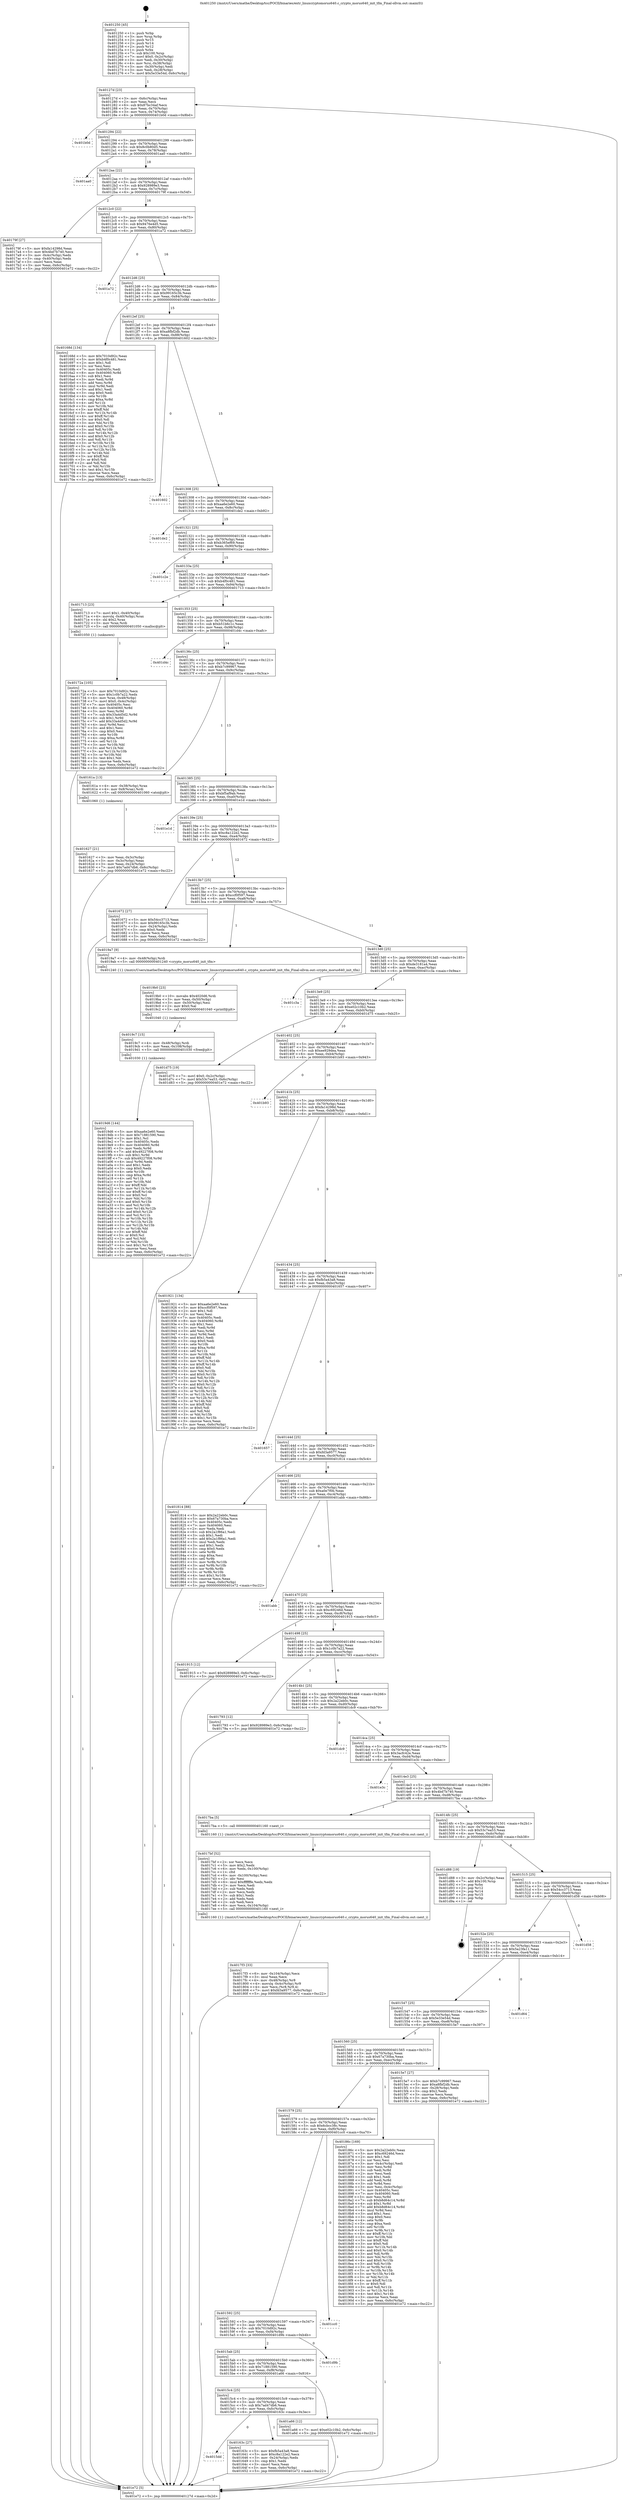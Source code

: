 digraph "0x401250" {
  label = "0x401250 (/mnt/c/Users/mathe/Desktop/tcc/POCII/binaries/extr_linuxcryptomorus640.c_crypto_morus640_init_tfm_Final-ollvm.out::main(0))"
  labelloc = "t"
  node[shape=record]

  Entry [label="",width=0.3,height=0.3,shape=circle,fillcolor=black,style=filled]
  "0x40127d" [label="{
     0x40127d [23]\l
     | [instrs]\l
     &nbsp;&nbsp;0x40127d \<+3\>: mov -0x6c(%rbp),%eax\l
     &nbsp;&nbsp;0x401280 \<+2\>: mov %eax,%ecx\l
     &nbsp;&nbsp;0x401282 \<+6\>: sub $0x87bc34af,%ecx\l
     &nbsp;&nbsp;0x401288 \<+3\>: mov %eax,-0x70(%rbp)\l
     &nbsp;&nbsp;0x40128b \<+3\>: mov %ecx,-0x74(%rbp)\l
     &nbsp;&nbsp;0x40128e \<+6\>: je 0000000000401b0d \<main+0x8bd\>\l
  }"]
  "0x401b0d" [label="{
     0x401b0d\l
  }", style=dashed]
  "0x401294" [label="{
     0x401294 [22]\l
     | [instrs]\l
     &nbsp;&nbsp;0x401294 \<+5\>: jmp 0000000000401299 \<main+0x49\>\l
     &nbsp;&nbsp;0x401299 \<+3\>: mov -0x70(%rbp),%eax\l
     &nbsp;&nbsp;0x40129c \<+5\>: sub $0x8c0b80d5,%eax\l
     &nbsp;&nbsp;0x4012a1 \<+3\>: mov %eax,-0x78(%rbp)\l
     &nbsp;&nbsp;0x4012a4 \<+6\>: je 0000000000401aa0 \<main+0x850\>\l
  }"]
  Exit [label="",width=0.3,height=0.3,shape=circle,fillcolor=black,style=filled,peripheries=2]
  "0x401aa0" [label="{
     0x401aa0\l
  }", style=dashed]
  "0x4012aa" [label="{
     0x4012aa [22]\l
     | [instrs]\l
     &nbsp;&nbsp;0x4012aa \<+5\>: jmp 00000000004012af \<main+0x5f\>\l
     &nbsp;&nbsp;0x4012af \<+3\>: mov -0x70(%rbp),%eax\l
     &nbsp;&nbsp;0x4012b2 \<+5\>: sub $0x928989e3,%eax\l
     &nbsp;&nbsp;0x4012b7 \<+3\>: mov %eax,-0x7c(%rbp)\l
     &nbsp;&nbsp;0x4012ba \<+6\>: je 000000000040179f \<main+0x54f\>\l
  }"]
  "0x4019d6" [label="{
     0x4019d6 [144]\l
     | [instrs]\l
     &nbsp;&nbsp;0x4019d6 \<+5\>: mov $0xaa6e2e60,%eax\l
     &nbsp;&nbsp;0x4019db \<+5\>: mov $0x71881590,%esi\l
     &nbsp;&nbsp;0x4019e0 \<+2\>: mov $0x1,%cl\l
     &nbsp;&nbsp;0x4019e2 \<+7\>: mov 0x40405c,%edx\l
     &nbsp;&nbsp;0x4019e9 \<+8\>: mov 0x404060,%r8d\l
     &nbsp;&nbsp;0x4019f1 \<+3\>: mov %edx,%r9d\l
     &nbsp;&nbsp;0x4019f4 \<+7\>: add $0x49227f08,%r9d\l
     &nbsp;&nbsp;0x4019fb \<+4\>: sub $0x1,%r9d\l
     &nbsp;&nbsp;0x4019ff \<+7\>: sub $0x49227f08,%r9d\l
     &nbsp;&nbsp;0x401a06 \<+4\>: imul %r9d,%edx\l
     &nbsp;&nbsp;0x401a0a \<+3\>: and $0x1,%edx\l
     &nbsp;&nbsp;0x401a0d \<+3\>: cmp $0x0,%edx\l
     &nbsp;&nbsp;0x401a10 \<+4\>: sete %r10b\l
     &nbsp;&nbsp;0x401a14 \<+4\>: cmp $0xa,%r8d\l
     &nbsp;&nbsp;0x401a18 \<+4\>: setl %r11b\l
     &nbsp;&nbsp;0x401a1c \<+3\>: mov %r10b,%bl\l
     &nbsp;&nbsp;0x401a1f \<+3\>: xor $0xff,%bl\l
     &nbsp;&nbsp;0x401a22 \<+3\>: mov %r11b,%r14b\l
     &nbsp;&nbsp;0x401a25 \<+4\>: xor $0xff,%r14b\l
     &nbsp;&nbsp;0x401a29 \<+3\>: xor $0x0,%cl\l
     &nbsp;&nbsp;0x401a2c \<+3\>: mov %bl,%r15b\l
     &nbsp;&nbsp;0x401a2f \<+4\>: and $0x0,%r15b\l
     &nbsp;&nbsp;0x401a33 \<+3\>: and %cl,%r10b\l
     &nbsp;&nbsp;0x401a36 \<+3\>: mov %r14b,%r12b\l
     &nbsp;&nbsp;0x401a39 \<+4\>: and $0x0,%r12b\l
     &nbsp;&nbsp;0x401a3d \<+3\>: and %cl,%r11b\l
     &nbsp;&nbsp;0x401a40 \<+3\>: or %r10b,%r15b\l
     &nbsp;&nbsp;0x401a43 \<+3\>: or %r11b,%r12b\l
     &nbsp;&nbsp;0x401a46 \<+3\>: xor %r12b,%r15b\l
     &nbsp;&nbsp;0x401a49 \<+3\>: or %r14b,%bl\l
     &nbsp;&nbsp;0x401a4c \<+3\>: xor $0xff,%bl\l
     &nbsp;&nbsp;0x401a4f \<+3\>: or $0x0,%cl\l
     &nbsp;&nbsp;0x401a52 \<+2\>: and %cl,%bl\l
     &nbsp;&nbsp;0x401a54 \<+3\>: or %bl,%r15b\l
     &nbsp;&nbsp;0x401a57 \<+4\>: test $0x1,%r15b\l
     &nbsp;&nbsp;0x401a5b \<+3\>: cmovne %esi,%eax\l
     &nbsp;&nbsp;0x401a5e \<+3\>: mov %eax,-0x6c(%rbp)\l
     &nbsp;&nbsp;0x401a61 \<+5\>: jmp 0000000000401e72 \<main+0xc22\>\l
  }"]
  "0x40179f" [label="{
     0x40179f [27]\l
     | [instrs]\l
     &nbsp;&nbsp;0x40179f \<+5\>: mov $0xfa14298d,%eax\l
     &nbsp;&nbsp;0x4017a4 \<+5\>: mov $0x4bd7b740,%ecx\l
     &nbsp;&nbsp;0x4017a9 \<+3\>: mov -0x4c(%rbp),%edx\l
     &nbsp;&nbsp;0x4017ac \<+3\>: cmp -0x40(%rbp),%edx\l
     &nbsp;&nbsp;0x4017af \<+3\>: cmovl %ecx,%eax\l
     &nbsp;&nbsp;0x4017b2 \<+3\>: mov %eax,-0x6c(%rbp)\l
     &nbsp;&nbsp;0x4017b5 \<+5\>: jmp 0000000000401e72 \<main+0xc22\>\l
  }"]
  "0x4012c0" [label="{
     0x4012c0 [22]\l
     | [instrs]\l
     &nbsp;&nbsp;0x4012c0 \<+5\>: jmp 00000000004012c5 \<main+0x75\>\l
     &nbsp;&nbsp;0x4012c5 \<+3\>: mov -0x70(%rbp),%eax\l
     &nbsp;&nbsp;0x4012c8 \<+5\>: sub $0x9476e4d5,%eax\l
     &nbsp;&nbsp;0x4012cd \<+3\>: mov %eax,-0x80(%rbp)\l
     &nbsp;&nbsp;0x4012d0 \<+6\>: je 0000000000401a72 \<main+0x822\>\l
  }"]
  "0x4019c7" [label="{
     0x4019c7 [15]\l
     | [instrs]\l
     &nbsp;&nbsp;0x4019c7 \<+4\>: mov -0x48(%rbp),%rdi\l
     &nbsp;&nbsp;0x4019cb \<+6\>: mov %eax,-0x108(%rbp)\l
     &nbsp;&nbsp;0x4019d1 \<+5\>: call 0000000000401030 \<free@plt\>\l
     | [calls]\l
     &nbsp;&nbsp;0x401030 \{1\} (unknown)\l
  }"]
  "0x401a72" [label="{
     0x401a72\l
  }", style=dashed]
  "0x4012d6" [label="{
     0x4012d6 [25]\l
     | [instrs]\l
     &nbsp;&nbsp;0x4012d6 \<+5\>: jmp 00000000004012db \<main+0x8b\>\l
     &nbsp;&nbsp;0x4012db \<+3\>: mov -0x70(%rbp),%eax\l
     &nbsp;&nbsp;0x4012de \<+5\>: sub $0x99165c3b,%eax\l
     &nbsp;&nbsp;0x4012e3 \<+6\>: mov %eax,-0x84(%rbp)\l
     &nbsp;&nbsp;0x4012e9 \<+6\>: je 000000000040168d \<main+0x43d\>\l
  }"]
  "0x4019b0" [label="{
     0x4019b0 [23]\l
     | [instrs]\l
     &nbsp;&nbsp;0x4019b0 \<+10\>: movabs $0x4020d6,%rdi\l
     &nbsp;&nbsp;0x4019ba \<+3\>: mov %eax,-0x50(%rbp)\l
     &nbsp;&nbsp;0x4019bd \<+3\>: mov -0x50(%rbp),%esi\l
     &nbsp;&nbsp;0x4019c0 \<+2\>: mov $0x0,%al\l
     &nbsp;&nbsp;0x4019c2 \<+5\>: call 0000000000401040 \<printf@plt\>\l
     | [calls]\l
     &nbsp;&nbsp;0x401040 \{1\} (unknown)\l
  }"]
  "0x40168d" [label="{
     0x40168d [134]\l
     | [instrs]\l
     &nbsp;&nbsp;0x40168d \<+5\>: mov $0x7010d92c,%eax\l
     &nbsp;&nbsp;0x401692 \<+5\>: mov $0xb4f0c481,%ecx\l
     &nbsp;&nbsp;0x401697 \<+2\>: mov $0x1,%dl\l
     &nbsp;&nbsp;0x401699 \<+2\>: xor %esi,%esi\l
     &nbsp;&nbsp;0x40169b \<+7\>: mov 0x40405c,%edi\l
     &nbsp;&nbsp;0x4016a2 \<+8\>: mov 0x404060,%r8d\l
     &nbsp;&nbsp;0x4016aa \<+3\>: sub $0x1,%esi\l
     &nbsp;&nbsp;0x4016ad \<+3\>: mov %edi,%r9d\l
     &nbsp;&nbsp;0x4016b0 \<+3\>: add %esi,%r9d\l
     &nbsp;&nbsp;0x4016b3 \<+4\>: imul %r9d,%edi\l
     &nbsp;&nbsp;0x4016b7 \<+3\>: and $0x1,%edi\l
     &nbsp;&nbsp;0x4016ba \<+3\>: cmp $0x0,%edi\l
     &nbsp;&nbsp;0x4016bd \<+4\>: sete %r10b\l
     &nbsp;&nbsp;0x4016c1 \<+4\>: cmp $0xa,%r8d\l
     &nbsp;&nbsp;0x4016c5 \<+4\>: setl %r11b\l
     &nbsp;&nbsp;0x4016c9 \<+3\>: mov %r10b,%bl\l
     &nbsp;&nbsp;0x4016cc \<+3\>: xor $0xff,%bl\l
     &nbsp;&nbsp;0x4016cf \<+3\>: mov %r11b,%r14b\l
     &nbsp;&nbsp;0x4016d2 \<+4\>: xor $0xff,%r14b\l
     &nbsp;&nbsp;0x4016d6 \<+3\>: xor $0x0,%dl\l
     &nbsp;&nbsp;0x4016d9 \<+3\>: mov %bl,%r15b\l
     &nbsp;&nbsp;0x4016dc \<+4\>: and $0x0,%r15b\l
     &nbsp;&nbsp;0x4016e0 \<+3\>: and %dl,%r10b\l
     &nbsp;&nbsp;0x4016e3 \<+3\>: mov %r14b,%r12b\l
     &nbsp;&nbsp;0x4016e6 \<+4\>: and $0x0,%r12b\l
     &nbsp;&nbsp;0x4016ea \<+3\>: and %dl,%r11b\l
     &nbsp;&nbsp;0x4016ed \<+3\>: or %r10b,%r15b\l
     &nbsp;&nbsp;0x4016f0 \<+3\>: or %r11b,%r12b\l
     &nbsp;&nbsp;0x4016f3 \<+3\>: xor %r12b,%r15b\l
     &nbsp;&nbsp;0x4016f6 \<+3\>: or %r14b,%bl\l
     &nbsp;&nbsp;0x4016f9 \<+3\>: xor $0xff,%bl\l
     &nbsp;&nbsp;0x4016fc \<+3\>: or $0x0,%dl\l
     &nbsp;&nbsp;0x4016ff \<+2\>: and %dl,%bl\l
     &nbsp;&nbsp;0x401701 \<+3\>: or %bl,%r15b\l
     &nbsp;&nbsp;0x401704 \<+4\>: test $0x1,%r15b\l
     &nbsp;&nbsp;0x401708 \<+3\>: cmovne %ecx,%eax\l
     &nbsp;&nbsp;0x40170b \<+3\>: mov %eax,-0x6c(%rbp)\l
     &nbsp;&nbsp;0x40170e \<+5\>: jmp 0000000000401e72 \<main+0xc22\>\l
  }"]
  "0x4012ef" [label="{
     0x4012ef [25]\l
     | [instrs]\l
     &nbsp;&nbsp;0x4012ef \<+5\>: jmp 00000000004012f4 \<main+0xa4\>\l
     &nbsp;&nbsp;0x4012f4 \<+3\>: mov -0x70(%rbp),%eax\l
     &nbsp;&nbsp;0x4012f7 \<+5\>: sub $0xa8fbf2db,%eax\l
     &nbsp;&nbsp;0x4012fc \<+6\>: mov %eax,-0x88(%rbp)\l
     &nbsp;&nbsp;0x401302 \<+6\>: je 0000000000401602 \<main+0x3b2\>\l
  }"]
  "0x4017f3" [label="{
     0x4017f3 [33]\l
     | [instrs]\l
     &nbsp;&nbsp;0x4017f3 \<+6\>: mov -0x104(%rbp),%ecx\l
     &nbsp;&nbsp;0x4017f9 \<+3\>: imul %eax,%ecx\l
     &nbsp;&nbsp;0x4017fc \<+4\>: mov -0x48(%rbp),%r8\l
     &nbsp;&nbsp;0x401800 \<+4\>: movslq -0x4c(%rbp),%r9\l
     &nbsp;&nbsp;0x401804 \<+4\>: mov %ecx,(%r8,%r9,4)\l
     &nbsp;&nbsp;0x401808 \<+7\>: movl $0xfd3a9577,-0x6c(%rbp)\l
     &nbsp;&nbsp;0x40180f \<+5\>: jmp 0000000000401e72 \<main+0xc22\>\l
  }"]
  "0x401602" [label="{
     0x401602\l
  }", style=dashed]
  "0x401308" [label="{
     0x401308 [25]\l
     | [instrs]\l
     &nbsp;&nbsp;0x401308 \<+5\>: jmp 000000000040130d \<main+0xbd\>\l
     &nbsp;&nbsp;0x40130d \<+3\>: mov -0x70(%rbp),%eax\l
     &nbsp;&nbsp;0x401310 \<+5\>: sub $0xaa6e2e60,%eax\l
     &nbsp;&nbsp;0x401315 \<+6\>: mov %eax,-0x8c(%rbp)\l
     &nbsp;&nbsp;0x40131b \<+6\>: je 0000000000401de2 \<main+0xb92\>\l
  }"]
  "0x4017bf" [label="{
     0x4017bf [52]\l
     | [instrs]\l
     &nbsp;&nbsp;0x4017bf \<+2\>: xor %ecx,%ecx\l
     &nbsp;&nbsp;0x4017c1 \<+5\>: mov $0x2,%edx\l
     &nbsp;&nbsp;0x4017c6 \<+6\>: mov %edx,-0x100(%rbp)\l
     &nbsp;&nbsp;0x4017cc \<+1\>: cltd\l
     &nbsp;&nbsp;0x4017cd \<+6\>: mov -0x100(%rbp),%esi\l
     &nbsp;&nbsp;0x4017d3 \<+2\>: idiv %esi\l
     &nbsp;&nbsp;0x4017d5 \<+6\>: imul $0xfffffffe,%edx,%edx\l
     &nbsp;&nbsp;0x4017db \<+2\>: mov %ecx,%edi\l
     &nbsp;&nbsp;0x4017dd \<+2\>: sub %edx,%edi\l
     &nbsp;&nbsp;0x4017df \<+2\>: mov %ecx,%edx\l
     &nbsp;&nbsp;0x4017e1 \<+3\>: sub $0x1,%edx\l
     &nbsp;&nbsp;0x4017e4 \<+2\>: add %edx,%edi\l
     &nbsp;&nbsp;0x4017e6 \<+2\>: sub %edi,%ecx\l
     &nbsp;&nbsp;0x4017e8 \<+6\>: mov %ecx,-0x104(%rbp)\l
     &nbsp;&nbsp;0x4017ee \<+5\>: call 0000000000401160 \<next_i\>\l
     | [calls]\l
     &nbsp;&nbsp;0x401160 \{1\} (/mnt/c/Users/mathe/Desktop/tcc/POCII/binaries/extr_linuxcryptomorus640.c_crypto_morus640_init_tfm_Final-ollvm.out::next_i)\l
  }"]
  "0x401de2" [label="{
     0x401de2\l
  }", style=dashed]
  "0x401321" [label="{
     0x401321 [25]\l
     | [instrs]\l
     &nbsp;&nbsp;0x401321 \<+5\>: jmp 0000000000401326 \<main+0xd6\>\l
     &nbsp;&nbsp;0x401326 \<+3\>: mov -0x70(%rbp),%eax\l
     &nbsp;&nbsp;0x401329 \<+5\>: sub $0xb365ef69,%eax\l
     &nbsp;&nbsp;0x40132e \<+6\>: mov %eax,-0x90(%rbp)\l
     &nbsp;&nbsp;0x401334 \<+6\>: je 0000000000401c2e \<main+0x9de\>\l
  }"]
  "0x40172a" [label="{
     0x40172a [105]\l
     | [instrs]\l
     &nbsp;&nbsp;0x40172a \<+5\>: mov $0x7010d92c,%ecx\l
     &nbsp;&nbsp;0x40172f \<+5\>: mov $0x1c0b7a22,%edx\l
     &nbsp;&nbsp;0x401734 \<+4\>: mov %rax,-0x48(%rbp)\l
     &nbsp;&nbsp;0x401738 \<+7\>: movl $0x0,-0x4c(%rbp)\l
     &nbsp;&nbsp;0x40173f \<+7\>: mov 0x40405c,%esi\l
     &nbsp;&nbsp;0x401746 \<+8\>: mov 0x404060,%r8d\l
     &nbsp;&nbsp;0x40174e \<+3\>: mov %esi,%r9d\l
     &nbsp;&nbsp;0x401751 \<+7\>: sub $0x33a4d5d2,%r9d\l
     &nbsp;&nbsp;0x401758 \<+4\>: sub $0x1,%r9d\l
     &nbsp;&nbsp;0x40175c \<+7\>: add $0x33a4d5d2,%r9d\l
     &nbsp;&nbsp;0x401763 \<+4\>: imul %r9d,%esi\l
     &nbsp;&nbsp;0x401767 \<+3\>: and $0x1,%esi\l
     &nbsp;&nbsp;0x40176a \<+3\>: cmp $0x0,%esi\l
     &nbsp;&nbsp;0x40176d \<+4\>: sete %r10b\l
     &nbsp;&nbsp;0x401771 \<+4\>: cmp $0xa,%r8d\l
     &nbsp;&nbsp;0x401775 \<+4\>: setl %r11b\l
     &nbsp;&nbsp;0x401779 \<+3\>: mov %r10b,%bl\l
     &nbsp;&nbsp;0x40177c \<+3\>: and %r11b,%bl\l
     &nbsp;&nbsp;0x40177f \<+3\>: xor %r11b,%r10b\l
     &nbsp;&nbsp;0x401782 \<+3\>: or %r10b,%bl\l
     &nbsp;&nbsp;0x401785 \<+3\>: test $0x1,%bl\l
     &nbsp;&nbsp;0x401788 \<+3\>: cmovne %edx,%ecx\l
     &nbsp;&nbsp;0x40178b \<+3\>: mov %ecx,-0x6c(%rbp)\l
     &nbsp;&nbsp;0x40178e \<+5\>: jmp 0000000000401e72 \<main+0xc22\>\l
  }"]
  "0x401c2e" [label="{
     0x401c2e\l
  }", style=dashed]
  "0x40133a" [label="{
     0x40133a [25]\l
     | [instrs]\l
     &nbsp;&nbsp;0x40133a \<+5\>: jmp 000000000040133f \<main+0xef\>\l
     &nbsp;&nbsp;0x40133f \<+3\>: mov -0x70(%rbp),%eax\l
     &nbsp;&nbsp;0x401342 \<+5\>: sub $0xb4f0c481,%eax\l
     &nbsp;&nbsp;0x401347 \<+6\>: mov %eax,-0x94(%rbp)\l
     &nbsp;&nbsp;0x40134d \<+6\>: je 0000000000401713 \<main+0x4c3\>\l
  }"]
  "0x4015dd" [label="{
     0x4015dd\l
  }", style=dashed]
  "0x401713" [label="{
     0x401713 [23]\l
     | [instrs]\l
     &nbsp;&nbsp;0x401713 \<+7\>: movl $0x1,-0x40(%rbp)\l
     &nbsp;&nbsp;0x40171a \<+4\>: movslq -0x40(%rbp),%rax\l
     &nbsp;&nbsp;0x40171e \<+4\>: shl $0x2,%rax\l
     &nbsp;&nbsp;0x401722 \<+3\>: mov %rax,%rdi\l
     &nbsp;&nbsp;0x401725 \<+5\>: call 0000000000401050 \<malloc@plt\>\l
     | [calls]\l
     &nbsp;&nbsp;0x401050 \{1\} (unknown)\l
  }"]
  "0x401353" [label="{
     0x401353 [25]\l
     | [instrs]\l
     &nbsp;&nbsp;0x401353 \<+5\>: jmp 0000000000401358 \<main+0x108\>\l
     &nbsp;&nbsp;0x401358 \<+3\>: mov -0x70(%rbp),%eax\l
     &nbsp;&nbsp;0x40135b \<+5\>: sub $0xb51b6c1c,%eax\l
     &nbsp;&nbsp;0x401360 \<+6\>: mov %eax,-0x98(%rbp)\l
     &nbsp;&nbsp;0x401366 \<+6\>: je 0000000000401d4c \<main+0xafc\>\l
  }"]
  "0x40163c" [label="{
     0x40163c [27]\l
     | [instrs]\l
     &nbsp;&nbsp;0x40163c \<+5\>: mov $0xfb5a43a8,%eax\l
     &nbsp;&nbsp;0x401641 \<+5\>: mov $0xc8a122e2,%ecx\l
     &nbsp;&nbsp;0x401646 \<+3\>: mov -0x24(%rbp),%edx\l
     &nbsp;&nbsp;0x401649 \<+3\>: cmp $0x1,%edx\l
     &nbsp;&nbsp;0x40164c \<+3\>: cmovl %ecx,%eax\l
     &nbsp;&nbsp;0x40164f \<+3\>: mov %eax,-0x6c(%rbp)\l
     &nbsp;&nbsp;0x401652 \<+5\>: jmp 0000000000401e72 \<main+0xc22\>\l
  }"]
  "0x401d4c" [label="{
     0x401d4c\l
  }", style=dashed]
  "0x40136c" [label="{
     0x40136c [25]\l
     | [instrs]\l
     &nbsp;&nbsp;0x40136c \<+5\>: jmp 0000000000401371 \<main+0x121\>\l
     &nbsp;&nbsp;0x401371 \<+3\>: mov -0x70(%rbp),%eax\l
     &nbsp;&nbsp;0x401374 \<+5\>: sub $0xb7c99967,%eax\l
     &nbsp;&nbsp;0x401379 \<+6\>: mov %eax,-0x9c(%rbp)\l
     &nbsp;&nbsp;0x40137f \<+6\>: je 000000000040161a \<main+0x3ca\>\l
  }"]
  "0x4015c4" [label="{
     0x4015c4 [25]\l
     | [instrs]\l
     &nbsp;&nbsp;0x4015c4 \<+5\>: jmp 00000000004015c9 \<main+0x379\>\l
     &nbsp;&nbsp;0x4015c9 \<+3\>: mov -0x70(%rbp),%eax\l
     &nbsp;&nbsp;0x4015cc \<+5\>: sub $0x7ad47db6,%eax\l
     &nbsp;&nbsp;0x4015d1 \<+6\>: mov %eax,-0xfc(%rbp)\l
     &nbsp;&nbsp;0x4015d7 \<+6\>: je 000000000040163c \<main+0x3ec\>\l
  }"]
  "0x40161a" [label="{
     0x40161a [13]\l
     | [instrs]\l
     &nbsp;&nbsp;0x40161a \<+4\>: mov -0x38(%rbp),%rax\l
     &nbsp;&nbsp;0x40161e \<+4\>: mov 0x8(%rax),%rdi\l
     &nbsp;&nbsp;0x401622 \<+5\>: call 0000000000401060 \<atoi@plt\>\l
     | [calls]\l
     &nbsp;&nbsp;0x401060 \{1\} (unknown)\l
  }"]
  "0x401385" [label="{
     0x401385 [25]\l
     | [instrs]\l
     &nbsp;&nbsp;0x401385 \<+5\>: jmp 000000000040138a \<main+0x13a\>\l
     &nbsp;&nbsp;0x40138a \<+3\>: mov -0x70(%rbp),%eax\l
     &nbsp;&nbsp;0x40138d \<+5\>: sub $0xbf5af9ab,%eax\l
     &nbsp;&nbsp;0x401392 \<+6\>: mov %eax,-0xa0(%rbp)\l
     &nbsp;&nbsp;0x401398 \<+6\>: je 0000000000401e1d \<main+0xbcd\>\l
  }"]
  "0x401a66" [label="{
     0x401a66 [12]\l
     | [instrs]\l
     &nbsp;&nbsp;0x401a66 \<+7\>: movl $0xe02c10b2,-0x6c(%rbp)\l
     &nbsp;&nbsp;0x401a6d \<+5\>: jmp 0000000000401e72 \<main+0xc22\>\l
  }"]
  "0x401e1d" [label="{
     0x401e1d\l
  }", style=dashed]
  "0x40139e" [label="{
     0x40139e [25]\l
     | [instrs]\l
     &nbsp;&nbsp;0x40139e \<+5\>: jmp 00000000004013a3 \<main+0x153\>\l
     &nbsp;&nbsp;0x4013a3 \<+3\>: mov -0x70(%rbp),%eax\l
     &nbsp;&nbsp;0x4013a6 \<+5\>: sub $0xc8a122e2,%eax\l
     &nbsp;&nbsp;0x4013ab \<+6\>: mov %eax,-0xa4(%rbp)\l
     &nbsp;&nbsp;0x4013b1 \<+6\>: je 0000000000401672 \<main+0x422\>\l
  }"]
  "0x4015ab" [label="{
     0x4015ab [25]\l
     | [instrs]\l
     &nbsp;&nbsp;0x4015ab \<+5\>: jmp 00000000004015b0 \<main+0x360\>\l
     &nbsp;&nbsp;0x4015b0 \<+3\>: mov -0x70(%rbp),%eax\l
     &nbsp;&nbsp;0x4015b3 \<+5\>: sub $0x71881590,%eax\l
     &nbsp;&nbsp;0x4015b8 \<+6\>: mov %eax,-0xf8(%rbp)\l
     &nbsp;&nbsp;0x4015be \<+6\>: je 0000000000401a66 \<main+0x816\>\l
  }"]
  "0x401672" [label="{
     0x401672 [27]\l
     | [instrs]\l
     &nbsp;&nbsp;0x401672 \<+5\>: mov $0x54cc3713,%eax\l
     &nbsp;&nbsp;0x401677 \<+5\>: mov $0x99165c3b,%ecx\l
     &nbsp;&nbsp;0x40167c \<+3\>: mov -0x24(%rbp),%edx\l
     &nbsp;&nbsp;0x40167f \<+3\>: cmp $0x0,%edx\l
     &nbsp;&nbsp;0x401682 \<+3\>: cmove %ecx,%eax\l
     &nbsp;&nbsp;0x401685 \<+3\>: mov %eax,-0x6c(%rbp)\l
     &nbsp;&nbsp;0x401688 \<+5\>: jmp 0000000000401e72 \<main+0xc22\>\l
  }"]
  "0x4013b7" [label="{
     0x4013b7 [25]\l
     | [instrs]\l
     &nbsp;&nbsp;0x4013b7 \<+5\>: jmp 00000000004013bc \<main+0x16c\>\l
     &nbsp;&nbsp;0x4013bc \<+3\>: mov -0x70(%rbp),%eax\l
     &nbsp;&nbsp;0x4013bf \<+5\>: sub $0xccf0f597,%eax\l
     &nbsp;&nbsp;0x4013c4 \<+6\>: mov %eax,-0xa8(%rbp)\l
     &nbsp;&nbsp;0x4013ca \<+6\>: je 00000000004019a7 \<main+0x757\>\l
  }"]
  "0x401d9b" [label="{
     0x401d9b\l
  }", style=dashed]
  "0x4019a7" [label="{
     0x4019a7 [9]\l
     | [instrs]\l
     &nbsp;&nbsp;0x4019a7 \<+4\>: mov -0x48(%rbp),%rdi\l
     &nbsp;&nbsp;0x4019ab \<+5\>: call 0000000000401240 \<crypto_morus640_init_tfm\>\l
     | [calls]\l
     &nbsp;&nbsp;0x401240 \{1\} (/mnt/c/Users/mathe/Desktop/tcc/POCII/binaries/extr_linuxcryptomorus640.c_crypto_morus640_init_tfm_Final-ollvm.out::crypto_morus640_init_tfm)\l
  }"]
  "0x4013d0" [label="{
     0x4013d0 [25]\l
     | [instrs]\l
     &nbsp;&nbsp;0x4013d0 \<+5\>: jmp 00000000004013d5 \<main+0x185\>\l
     &nbsp;&nbsp;0x4013d5 \<+3\>: mov -0x70(%rbp),%eax\l
     &nbsp;&nbsp;0x4013d8 \<+5\>: sub $0xde3181a4,%eax\l
     &nbsp;&nbsp;0x4013dd \<+6\>: mov %eax,-0xac(%rbp)\l
     &nbsp;&nbsp;0x4013e3 \<+6\>: je 0000000000401c3a \<main+0x9ea\>\l
  }"]
  "0x401592" [label="{
     0x401592 [25]\l
     | [instrs]\l
     &nbsp;&nbsp;0x401592 \<+5\>: jmp 0000000000401597 \<main+0x347\>\l
     &nbsp;&nbsp;0x401597 \<+3\>: mov -0x70(%rbp),%eax\l
     &nbsp;&nbsp;0x40159a \<+5\>: sub $0x7010d92c,%eax\l
     &nbsp;&nbsp;0x40159f \<+6\>: mov %eax,-0xf4(%rbp)\l
     &nbsp;&nbsp;0x4015a5 \<+6\>: je 0000000000401d9b \<main+0xb4b\>\l
  }"]
  "0x401c3a" [label="{
     0x401c3a\l
  }", style=dashed]
  "0x4013e9" [label="{
     0x4013e9 [25]\l
     | [instrs]\l
     &nbsp;&nbsp;0x4013e9 \<+5\>: jmp 00000000004013ee \<main+0x19e\>\l
     &nbsp;&nbsp;0x4013ee \<+3\>: mov -0x70(%rbp),%eax\l
     &nbsp;&nbsp;0x4013f1 \<+5\>: sub $0xe02c10b2,%eax\l
     &nbsp;&nbsp;0x4013f6 \<+6\>: mov %eax,-0xb0(%rbp)\l
     &nbsp;&nbsp;0x4013fc \<+6\>: je 0000000000401d75 \<main+0xb25\>\l
  }"]
  "0x401cc0" [label="{
     0x401cc0\l
  }", style=dashed]
  "0x401d75" [label="{
     0x401d75 [19]\l
     | [instrs]\l
     &nbsp;&nbsp;0x401d75 \<+7\>: movl $0x0,-0x2c(%rbp)\l
     &nbsp;&nbsp;0x401d7c \<+7\>: movl $0x53c7ea53,-0x6c(%rbp)\l
     &nbsp;&nbsp;0x401d83 \<+5\>: jmp 0000000000401e72 \<main+0xc22\>\l
  }"]
  "0x401402" [label="{
     0x401402 [25]\l
     | [instrs]\l
     &nbsp;&nbsp;0x401402 \<+5\>: jmp 0000000000401407 \<main+0x1b7\>\l
     &nbsp;&nbsp;0x401407 \<+3\>: mov -0x70(%rbp),%eax\l
     &nbsp;&nbsp;0x40140a \<+5\>: sub $0xee929dea,%eax\l
     &nbsp;&nbsp;0x40140f \<+6\>: mov %eax,-0xb4(%rbp)\l
     &nbsp;&nbsp;0x401415 \<+6\>: je 0000000000401b93 \<main+0x943\>\l
  }"]
  "0x401579" [label="{
     0x401579 [25]\l
     | [instrs]\l
     &nbsp;&nbsp;0x401579 \<+5\>: jmp 000000000040157e \<main+0x32e\>\l
     &nbsp;&nbsp;0x40157e \<+3\>: mov -0x70(%rbp),%eax\l
     &nbsp;&nbsp;0x401581 \<+5\>: sub $0x6cbcc38c,%eax\l
     &nbsp;&nbsp;0x401586 \<+6\>: mov %eax,-0xf0(%rbp)\l
     &nbsp;&nbsp;0x40158c \<+6\>: je 0000000000401cc0 \<main+0xa70\>\l
  }"]
  "0x401b93" [label="{
     0x401b93\l
  }", style=dashed]
  "0x40141b" [label="{
     0x40141b [25]\l
     | [instrs]\l
     &nbsp;&nbsp;0x40141b \<+5\>: jmp 0000000000401420 \<main+0x1d0\>\l
     &nbsp;&nbsp;0x401420 \<+3\>: mov -0x70(%rbp),%eax\l
     &nbsp;&nbsp;0x401423 \<+5\>: sub $0xfa14298d,%eax\l
     &nbsp;&nbsp;0x401428 \<+6\>: mov %eax,-0xb8(%rbp)\l
     &nbsp;&nbsp;0x40142e \<+6\>: je 0000000000401921 \<main+0x6d1\>\l
  }"]
  "0x40186c" [label="{
     0x40186c [169]\l
     | [instrs]\l
     &nbsp;&nbsp;0x40186c \<+5\>: mov $0x2a22eb0c,%eax\l
     &nbsp;&nbsp;0x401871 \<+5\>: mov $0xc69246d,%ecx\l
     &nbsp;&nbsp;0x401876 \<+2\>: mov $0x1,%dl\l
     &nbsp;&nbsp;0x401878 \<+2\>: xor %esi,%esi\l
     &nbsp;&nbsp;0x40187a \<+3\>: mov -0x4c(%rbp),%edi\l
     &nbsp;&nbsp;0x40187d \<+3\>: mov %esi,%r8d\l
     &nbsp;&nbsp;0x401880 \<+3\>: sub %edi,%r8d\l
     &nbsp;&nbsp;0x401883 \<+2\>: mov %esi,%edi\l
     &nbsp;&nbsp;0x401885 \<+3\>: sub $0x1,%edi\l
     &nbsp;&nbsp;0x401888 \<+3\>: add %edi,%r8d\l
     &nbsp;&nbsp;0x40188b \<+3\>: sub %r8d,%esi\l
     &nbsp;&nbsp;0x40188e \<+3\>: mov %esi,-0x4c(%rbp)\l
     &nbsp;&nbsp;0x401891 \<+7\>: mov 0x40405c,%esi\l
     &nbsp;&nbsp;0x401898 \<+7\>: mov 0x404060,%edi\l
     &nbsp;&nbsp;0x40189f \<+3\>: mov %esi,%r8d\l
     &nbsp;&nbsp;0x4018a2 \<+7\>: sub $0xb8d64c14,%r8d\l
     &nbsp;&nbsp;0x4018a9 \<+4\>: sub $0x1,%r8d\l
     &nbsp;&nbsp;0x4018ad \<+7\>: add $0xb8d64c14,%r8d\l
     &nbsp;&nbsp;0x4018b4 \<+4\>: imul %r8d,%esi\l
     &nbsp;&nbsp;0x4018b8 \<+3\>: and $0x1,%esi\l
     &nbsp;&nbsp;0x4018bb \<+3\>: cmp $0x0,%esi\l
     &nbsp;&nbsp;0x4018be \<+4\>: sete %r9b\l
     &nbsp;&nbsp;0x4018c2 \<+3\>: cmp $0xa,%edi\l
     &nbsp;&nbsp;0x4018c5 \<+4\>: setl %r10b\l
     &nbsp;&nbsp;0x4018c9 \<+3\>: mov %r9b,%r11b\l
     &nbsp;&nbsp;0x4018cc \<+4\>: xor $0xff,%r11b\l
     &nbsp;&nbsp;0x4018d0 \<+3\>: mov %r10b,%bl\l
     &nbsp;&nbsp;0x4018d3 \<+3\>: xor $0xff,%bl\l
     &nbsp;&nbsp;0x4018d6 \<+3\>: xor $0x0,%dl\l
     &nbsp;&nbsp;0x4018d9 \<+3\>: mov %r11b,%r14b\l
     &nbsp;&nbsp;0x4018dc \<+4\>: and $0x0,%r14b\l
     &nbsp;&nbsp;0x4018e0 \<+3\>: and %dl,%r9b\l
     &nbsp;&nbsp;0x4018e3 \<+3\>: mov %bl,%r15b\l
     &nbsp;&nbsp;0x4018e6 \<+4\>: and $0x0,%r15b\l
     &nbsp;&nbsp;0x4018ea \<+3\>: and %dl,%r10b\l
     &nbsp;&nbsp;0x4018ed \<+3\>: or %r9b,%r14b\l
     &nbsp;&nbsp;0x4018f0 \<+3\>: or %r10b,%r15b\l
     &nbsp;&nbsp;0x4018f3 \<+3\>: xor %r15b,%r14b\l
     &nbsp;&nbsp;0x4018f6 \<+3\>: or %bl,%r11b\l
     &nbsp;&nbsp;0x4018f9 \<+4\>: xor $0xff,%r11b\l
     &nbsp;&nbsp;0x4018fd \<+3\>: or $0x0,%dl\l
     &nbsp;&nbsp;0x401900 \<+3\>: and %dl,%r11b\l
     &nbsp;&nbsp;0x401903 \<+3\>: or %r11b,%r14b\l
     &nbsp;&nbsp;0x401906 \<+4\>: test $0x1,%r14b\l
     &nbsp;&nbsp;0x40190a \<+3\>: cmovne %ecx,%eax\l
     &nbsp;&nbsp;0x40190d \<+3\>: mov %eax,-0x6c(%rbp)\l
     &nbsp;&nbsp;0x401910 \<+5\>: jmp 0000000000401e72 \<main+0xc22\>\l
  }"]
  "0x401921" [label="{
     0x401921 [134]\l
     | [instrs]\l
     &nbsp;&nbsp;0x401921 \<+5\>: mov $0xaa6e2e60,%eax\l
     &nbsp;&nbsp;0x401926 \<+5\>: mov $0xccf0f597,%ecx\l
     &nbsp;&nbsp;0x40192b \<+2\>: mov $0x1,%dl\l
     &nbsp;&nbsp;0x40192d \<+2\>: xor %esi,%esi\l
     &nbsp;&nbsp;0x40192f \<+7\>: mov 0x40405c,%edi\l
     &nbsp;&nbsp;0x401936 \<+8\>: mov 0x404060,%r8d\l
     &nbsp;&nbsp;0x40193e \<+3\>: sub $0x1,%esi\l
     &nbsp;&nbsp;0x401941 \<+3\>: mov %edi,%r9d\l
     &nbsp;&nbsp;0x401944 \<+3\>: add %esi,%r9d\l
     &nbsp;&nbsp;0x401947 \<+4\>: imul %r9d,%edi\l
     &nbsp;&nbsp;0x40194b \<+3\>: and $0x1,%edi\l
     &nbsp;&nbsp;0x40194e \<+3\>: cmp $0x0,%edi\l
     &nbsp;&nbsp;0x401951 \<+4\>: sete %r10b\l
     &nbsp;&nbsp;0x401955 \<+4\>: cmp $0xa,%r8d\l
     &nbsp;&nbsp;0x401959 \<+4\>: setl %r11b\l
     &nbsp;&nbsp;0x40195d \<+3\>: mov %r10b,%bl\l
     &nbsp;&nbsp;0x401960 \<+3\>: xor $0xff,%bl\l
     &nbsp;&nbsp;0x401963 \<+3\>: mov %r11b,%r14b\l
     &nbsp;&nbsp;0x401966 \<+4\>: xor $0xff,%r14b\l
     &nbsp;&nbsp;0x40196a \<+3\>: xor $0x0,%dl\l
     &nbsp;&nbsp;0x40196d \<+3\>: mov %bl,%r15b\l
     &nbsp;&nbsp;0x401970 \<+4\>: and $0x0,%r15b\l
     &nbsp;&nbsp;0x401974 \<+3\>: and %dl,%r10b\l
     &nbsp;&nbsp;0x401977 \<+3\>: mov %r14b,%r12b\l
     &nbsp;&nbsp;0x40197a \<+4\>: and $0x0,%r12b\l
     &nbsp;&nbsp;0x40197e \<+3\>: and %dl,%r11b\l
     &nbsp;&nbsp;0x401981 \<+3\>: or %r10b,%r15b\l
     &nbsp;&nbsp;0x401984 \<+3\>: or %r11b,%r12b\l
     &nbsp;&nbsp;0x401987 \<+3\>: xor %r12b,%r15b\l
     &nbsp;&nbsp;0x40198a \<+3\>: or %r14b,%bl\l
     &nbsp;&nbsp;0x40198d \<+3\>: xor $0xff,%bl\l
     &nbsp;&nbsp;0x401990 \<+3\>: or $0x0,%dl\l
     &nbsp;&nbsp;0x401993 \<+2\>: and %dl,%bl\l
     &nbsp;&nbsp;0x401995 \<+3\>: or %bl,%r15b\l
     &nbsp;&nbsp;0x401998 \<+4\>: test $0x1,%r15b\l
     &nbsp;&nbsp;0x40199c \<+3\>: cmovne %ecx,%eax\l
     &nbsp;&nbsp;0x40199f \<+3\>: mov %eax,-0x6c(%rbp)\l
     &nbsp;&nbsp;0x4019a2 \<+5\>: jmp 0000000000401e72 \<main+0xc22\>\l
  }"]
  "0x401434" [label="{
     0x401434 [25]\l
     | [instrs]\l
     &nbsp;&nbsp;0x401434 \<+5\>: jmp 0000000000401439 \<main+0x1e9\>\l
     &nbsp;&nbsp;0x401439 \<+3\>: mov -0x70(%rbp),%eax\l
     &nbsp;&nbsp;0x40143c \<+5\>: sub $0xfb5a43a8,%eax\l
     &nbsp;&nbsp;0x401441 \<+6\>: mov %eax,-0xbc(%rbp)\l
     &nbsp;&nbsp;0x401447 \<+6\>: je 0000000000401657 \<main+0x407\>\l
  }"]
  "0x401627" [label="{
     0x401627 [21]\l
     | [instrs]\l
     &nbsp;&nbsp;0x401627 \<+3\>: mov %eax,-0x3c(%rbp)\l
     &nbsp;&nbsp;0x40162a \<+3\>: mov -0x3c(%rbp),%eax\l
     &nbsp;&nbsp;0x40162d \<+3\>: mov %eax,-0x24(%rbp)\l
     &nbsp;&nbsp;0x401630 \<+7\>: movl $0x7ad47db6,-0x6c(%rbp)\l
     &nbsp;&nbsp;0x401637 \<+5\>: jmp 0000000000401e72 \<main+0xc22\>\l
  }"]
  "0x401657" [label="{
     0x401657\l
  }", style=dashed]
  "0x40144d" [label="{
     0x40144d [25]\l
     | [instrs]\l
     &nbsp;&nbsp;0x40144d \<+5\>: jmp 0000000000401452 \<main+0x202\>\l
     &nbsp;&nbsp;0x401452 \<+3\>: mov -0x70(%rbp),%eax\l
     &nbsp;&nbsp;0x401455 \<+5\>: sub $0xfd3a9577,%eax\l
     &nbsp;&nbsp;0x40145a \<+6\>: mov %eax,-0xc0(%rbp)\l
     &nbsp;&nbsp;0x401460 \<+6\>: je 0000000000401814 \<main+0x5c4\>\l
  }"]
  "0x401250" [label="{
     0x401250 [45]\l
     | [instrs]\l
     &nbsp;&nbsp;0x401250 \<+1\>: push %rbp\l
     &nbsp;&nbsp;0x401251 \<+3\>: mov %rsp,%rbp\l
     &nbsp;&nbsp;0x401254 \<+2\>: push %r15\l
     &nbsp;&nbsp;0x401256 \<+2\>: push %r14\l
     &nbsp;&nbsp;0x401258 \<+2\>: push %r12\l
     &nbsp;&nbsp;0x40125a \<+1\>: push %rbx\l
     &nbsp;&nbsp;0x40125b \<+7\>: sub $0x100,%rsp\l
     &nbsp;&nbsp;0x401262 \<+7\>: movl $0x0,-0x2c(%rbp)\l
     &nbsp;&nbsp;0x401269 \<+3\>: mov %edi,-0x30(%rbp)\l
     &nbsp;&nbsp;0x40126c \<+4\>: mov %rsi,-0x38(%rbp)\l
     &nbsp;&nbsp;0x401270 \<+3\>: mov -0x30(%rbp),%edi\l
     &nbsp;&nbsp;0x401273 \<+3\>: mov %edi,-0x28(%rbp)\l
     &nbsp;&nbsp;0x401276 \<+7\>: movl $0x5e33e54d,-0x6c(%rbp)\l
  }"]
  "0x401814" [label="{
     0x401814 [88]\l
     | [instrs]\l
     &nbsp;&nbsp;0x401814 \<+5\>: mov $0x2a22eb0c,%eax\l
     &nbsp;&nbsp;0x401819 \<+5\>: mov $0x67a730ba,%ecx\l
     &nbsp;&nbsp;0x40181e \<+7\>: mov 0x40405c,%edx\l
     &nbsp;&nbsp;0x401825 \<+7\>: mov 0x404060,%esi\l
     &nbsp;&nbsp;0x40182c \<+2\>: mov %edx,%edi\l
     &nbsp;&nbsp;0x40182e \<+6\>: sub $0x2a1f86a1,%edi\l
     &nbsp;&nbsp;0x401834 \<+3\>: sub $0x1,%edi\l
     &nbsp;&nbsp;0x401837 \<+6\>: add $0x2a1f86a1,%edi\l
     &nbsp;&nbsp;0x40183d \<+3\>: imul %edi,%edx\l
     &nbsp;&nbsp;0x401840 \<+3\>: and $0x1,%edx\l
     &nbsp;&nbsp;0x401843 \<+3\>: cmp $0x0,%edx\l
     &nbsp;&nbsp;0x401846 \<+4\>: sete %r8b\l
     &nbsp;&nbsp;0x40184a \<+3\>: cmp $0xa,%esi\l
     &nbsp;&nbsp;0x40184d \<+4\>: setl %r9b\l
     &nbsp;&nbsp;0x401851 \<+3\>: mov %r8b,%r10b\l
     &nbsp;&nbsp;0x401854 \<+3\>: and %r9b,%r10b\l
     &nbsp;&nbsp;0x401857 \<+3\>: xor %r9b,%r8b\l
     &nbsp;&nbsp;0x40185a \<+3\>: or %r8b,%r10b\l
     &nbsp;&nbsp;0x40185d \<+4\>: test $0x1,%r10b\l
     &nbsp;&nbsp;0x401861 \<+3\>: cmovne %ecx,%eax\l
     &nbsp;&nbsp;0x401864 \<+3\>: mov %eax,-0x6c(%rbp)\l
     &nbsp;&nbsp;0x401867 \<+5\>: jmp 0000000000401e72 \<main+0xc22\>\l
  }"]
  "0x401466" [label="{
     0x401466 [25]\l
     | [instrs]\l
     &nbsp;&nbsp;0x401466 \<+5\>: jmp 000000000040146b \<main+0x21b\>\l
     &nbsp;&nbsp;0x40146b \<+3\>: mov -0x70(%rbp),%eax\l
     &nbsp;&nbsp;0x40146e \<+5\>: sub $0xa0e7f0b,%eax\l
     &nbsp;&nbsp;0x401473 \<+6\>: mov %eax,-0xc4(%rbp)\l
     &nbsp;&nbsp;0x401479 \<+6\>: je 0000000000401abb \<main+0x86b\>\l
  }"]
  "0x401e72" [label="{
     0x401e72 [5]\l
     | [instrs]\l
     &nbsp;&nbsp;0x401e72 \<+5\>: jmp 000000000040127d \<main+0x2d\>\l
  }"]
  "0x401abb" [label="{
     0x401abb\l
  }", style=dashed]
  "0x40147f" [label="{
     0x40147f [25]\l
     | [instrs]\l
     &nbsp;&nbsp;0x40147f \<+5\>: jmp 0000000000401484 \<main+0x234\>\l
     &nbsp;&nbsp;0x401484 \<+3\>: mov -0x70(%rbp),%eax\l
     &nbsp;&nbsp;0x401487 \<+5\>: sub $0xc69246d,%eax\l
     &nbsp;&nbsp;0x40148c \<+6\>: mov %eax,-0xc8(%rbp)\l
     &nbsp;&nbsp;0x401492 \<+6\>: je 0000000000401915 \<main+0x6c5\>\l
  }"]
  "0x401560" [label="{
     0x401560 [25]\l
     | [instrs]\l
     &nbsp;&nbsp;0x401560 \<+5\>: jmp 0000000000401565 \<main+0x315\>\l
     &nbsp;&nbsp;0x401565 \<+3\>: mov -0x70(%rbp),%eax\l
     &nbsp;&nbsp;0x401568 \<+5\>: sub $0x67a730ba,%eax\l
     &nbsp;&nbsp;0x40156d \<+6\>: mov %eax,-0xec(%rbp)\l
     &nbsp;&nbsp;0x401573 \<+6\>: je 000000000040186c \<main+0x61c\>\l
  }"]
  "0x401915" [label="{
     0x401915 [12]\l
     | [instrs]\l
     &nbsp;&nbsp;0x401915 \<+7\>: movl $0x928989e3,-0x6c(%rbp)\l
     &nbsp;&nbsp;0x40191c \<+5\>: jmp 0000000000401e72 \<main+0xc22\>\l
  }"]
  "0x401498" [label="{
     0x401498 [25]\l
     | [instrs]\l
     &nbsp;&nbsp;0x401498 \<+5\>: jmp 000000000040149d \<main+0x24d\>\l
     &nbsp;&nbsp;0x40149d \<+3\>: mov -0x70(%rbp),%eax\l
     &nbsp;&nbsp;0x4014a0 \<+5\>: sub $0x1c0b7a22,%eax\l
     &nbsp;&nbsp;0x4014a5 \<+6\>: mov %eax,-0xcc(%rbp)\l
     &nbsp;&nbsp;0x4014ab \<+6\>: je 0000000000401793 \<main+0x543\>\l
  }"]
  "0x4015e7" [label="{
     0x4015e7 [27]\l
     | [instrs]\l
     &nbsp;&nbsp;0x4015e7 \<+5\>: mov $0xb7c99967,%eax\l
     &nbsp;&nbsp;0x4015ec \<+5\>: mov $0xa8fbf2db,%ecx\l
     &nbsp;&nbsp;0x4015f1 \<+3\>: mov -0x28(%rbp),%edx\l
     &nbsp;&nbsp;0x4015f4 \<+3\>: cmp $0x2,%edx\l
     &nbsp;&nbsp;0x4015f7 \<+3\>: cmovne %ecx,%eax\l
     &nbsp;&nbsp;0x4015fa \<+3\>: mov %eax,-0x6c(%rbp)\l
     &nbsp;&nbsp;0x4015fd \<+5\>: jmp 0000000000401e72 \<main+0xc22\>\l
  }"]
  "0x401793" [label="{
     0x401793 [12]\l
     | [instrs]\l
     &nbsp;&nbsp;0x401793 \<+7\>: movl $0x928989e3,-0x6c(%rbp)\l
     &nbsp;&nbsp;0x40179a \<+5\>: jmp 0000000000401e72 \<main+0xc22\>\l
  }"]
  "0x4014b1" [label="{
     0x4014b1 [25]\l
     | [instrs]\l
     &nbsp;&nbsp;0x4014b1 \<+5\>: jmp 00000000004014b6 \<main+0x266\>\l
     &nbsp;&nbsp;0x4014b6 \<+3\>: mov -0x70(%rbp),%eax\l
     &nbsp;&nbsp;0x4014b9 \<+5\>: sub $0x2a22eb0c,%eax\l
     &nbsp;&nbsp;0x4014be \<+6\>: mov %eax,-0xd0(%rbp)\l
     &nbsp;&nbsp;0x4014c4 \<+6\>: je 0000000000401dc9 \<main+0xb79\>\l
  }"]
  "0x401547" [label="{
     0x401547 [25]\l
     | [instrs]\l
     &nbsp;&nbsp;0x401547 \<+5\>: jmp 000000000040154c \<main+0x2fc\>\l
     &nbsp;&nbsp;0x40154c \<+3\>: mov -0x70(%rbp),%eax\l
     &nbsp;&nbsp;0x40154f \<+5\>: sub $0x5e33e54d,%eax\l
     &nbsp;&nbsp;0x401554 \<+6\>: mov %eax,-0xe8(%rbp)\l
     &nbsp;&nbsp;0x40155a \<+6\>: je 00000000004015e7 \<main+0x397\>\l
  }"]
  "0x401dc9" [label="{
     0x401dc9\l
  }", style=dashed]
  "0x4014ca" [label="{
     0x4014ca [25]\l
     | [instrs]\l
     &nbsp;&nbsp;0x4014ca \<+5\>: jmp 00000000004014cf \<main+0x27f\>\l
     &nbsp;&nbsp;0x4014cf \<+3\>: mov -0x70(%rbp),%eax\l
     &nbsp;&nbsp;0x4014d2 \<+5\>: sub $0x3acfc42e,%eax\l
     &nbsp;&nbsp;0x4014d7 \<+6\>: mov %eax,-0xd4(%rbp)\l
     &nbsp;&nbsp;0x4014dd \<+6\>: je 0000000000401e3c \<main+0xbec\>\l
  }"]
  "0x401d64" [label="{
     0x401d64\l
  }", style=dashed]
  "0x401e3c" [label="{
     0x401e3c\l
  }", style=dashed]
  "0x4014e3" [label="{
     0x4014e3 [25]\l
     | [instrs]\l
     &nbsp;&nbsp;0x4014e3 \<+5\>: jmp 00000000004014e8 \<main+0x298\>\l
     &nbsp;&nbsp;0x4014e8 \<+3\>: mov -0x70(%rbp),%eax\l
     &nbsp;&nbsp;0x4014eb \<+5\>: sub $0x4bd7b740,%eax\l
     &nbsp;&nbsp;0x4014f0 \<+6\>: mov %eax,-0xd8(%rbp)\l
     &nbsp;&nbsp;0x4014f6 \<+6\>: je 00000000004017ba \<main+0x56a\>\l
  }"]
  "0x40152e" [label="{
     0x40152e [25]\l
     | [instrs]\l
     &nbsp;&nbsp;0x40152e \<+5\>: jmp 0000000000401533 \<main+0x2e3\>\l
     &nbsp;&nbsp;0x401533 \<+3\>: mov -0x70(%rbp),%eax\l
     &nbsp;&nbsp;0x401536 \<+5\>: sub $0x5a23fa11,%eax\l
     &nbsp;&nbsp;0x40153b \<+6\>: mov %eax,-0xe4(%rbp)\l
     &nbsp;&nbsp;0x401541 \<+6\>: je 0000000000401d64 \<main+0xb14\>\l
  }"]
  "0x4017ba" [label="{
     0x4017ba [5]\l
     | [instrs]\l
     &nbsp;&nbsp;0x4017ba \<+5\>: call 0000000000401160 \<next_i\>\l
     | [calls]\l
     &nbsp;&nbsp;0x401160 \{1\} (/mnt/c/Users/mathe/Desktop/tcc/POCII/binaries/extr_linuxcryptomorus640.c_crypto_morus640_init_tfm_Final-ollvm.out::next_i)\l
  }"]
  "0x4014fc" [label="{
     0x4014fc [25]\l
     | [instrs]\l
     &nbsp;&nbsp;0x4014fc \<+5\>: jmp 0000000000401501 \<main+0x2b1\>\l
     &nbsp;&nbsp;0x401501 \<+3\>: mov -0x70(%rbp),%eax\l
     &nbsp;&nbsp;0x401504 \<+5\>: sub $0x53c7ea53,%eax\l
     &nbsp;&nbsp;0x401509 \<+6\>: mov %eax,-0xdc(%rbp)\l
     &nbsp;&nbsp;0x40150f \<+6\>: je 0000000000401d88 \<main+0xb38\>\l
  }"]
  "0x401d58" [label="{
     0x401d58\l
  }", style=dashed]
  "0x401d88" [label="{
     0x401d88 [19]\l
     | [instrs]\l
     &nbsp;&nbsp;0x401d88 \<+3\>: mov -0x2c(%rbp),%eax\l
     &nbsp;&nbsp;0x401d8b \<+7\>: add $0x100,%rsp\l
     &nbsp;&nbsp;0x401d92 \<+1\>: pop %rbx\l
     &nbsp;&nbsp;0x401d93 \<+2\>: pop %r12\l
     &nbsp;&nbsp;0x401d95 \<+2\>: pop %r14\l
     &nbsp;&nbsp;0x401d97 \<+2\>: pop %r15\l
     &nbsp;&nbsp;0x401d99 \<+1\>: pop %rbp\l
     &nbsp;&nbsp;0x401d9a \<+1\>: ret\l
  }"]
  "0x401515" [label="{
     0x401515 [25]\l
     | [instrs]\l
     &nbsp;&nbsp;0x401515 \<+5\>: jmp 000000000040151a \<main+0x2ca\>\l
     &nbsp;&nbsp;0x40151a \<+3\>: mov -0x70(%rbp),%eax\l
     &nbsp;&nbsp;0x40151d \<+5\>: sub $0x54cc3713,%eax\l
     &nbsp;&nbsp;0x401522 \<+6\>: mov %eax,-0xe0(%rbp)\l
     &nbsp;&nbsp;0x401528 \<+6\>: je 0000000000401d58 \<main+0xb08\>\l
  }"]
  Entry -> "0x401250" [label=" 1"]
  "0x40127d" -> "0x401b0d" [label=" 0"]
  "0x40127d" -> "0x401294" [label=" 18"]
  "0x401d88" -> Exit [label=" 1"]
  "0x401294" -> "0x401aa0" [label=" 0"]
  "0x401294" -> "0x4012aa" [label=" 18"]
  "0x401d75" -> "0x401e72" [label=" 1"]
  "0x4012aa" -> "0x40179f" [label=" 2"]
  "0x4012aa" -> "0x4012c0" [label=" 16"]
  "0x401a66" -> "0x401e72" [label=" 1"]
  "0x4012c0" -> "0x401a72" [label=" 0"]
  "0x4012c0" -> "0x4012d6" [label=" 16"]
  "0x4019d6" -> "0x401e72" [label=" 1"]
  "0x4012d6" -> "0x40168d" [label=" 1"]
  "0x4012d6" -> "0x4012ef" [label=" 15"]
  "0x4019c7" -> "0x4019d6" [label=" 1"]
  "0x4012ef" -> "0x401602" [label=" 0"]
  "0x4012ef" -> "0x401308" [label=" 15"]
  "0x4019b0" -> "0x4019c7" [label=" 1"]
  "0x401308" -> "0x401de2" [label=" 0"]
  "0x401308" -> "0x401321" [label=" 15"]
  "0x4019a7" -> "0x4019b0" [label=" 1"]
  "0x401321" -> "0x401c2e" [label=" 0"]
  "0x401321" -> "0x40133a" [label=" 15"]
  "0x401921" -> "0x401e72" [label=" 1"]
  "0x40133a" -> "0x401713" [label=" 1"]
  "0x40133a" -> "0x401353" [label=" 14"]
  "0x401915" -> "0x401e72" [label=" 1"]
  "0x401353" -> "0x401d4c" [label=" 0"]
  "0x401353" -> "0x40136c" [label=" 14"]
  "0x40186c" -> "0x401e72" [label=" 1"]
  "0x40136c" -> "0x40161a" [label=" 1"]
  "0x40136c" -> "0x401385" [label=" 13"]
  "0x4017f3" -> "0x401e72" [label=" 1"]
  "0x401385" -> "0x401e1d" [label=" 0"]
  "0x401385" -> "0x40139e" [label=" 13"]
  "0x4017bf" -> "0x4017f3" [label=" 1"]
  "0x40139e" -> "0x401672" [label=" 1"]
  "0x40139e" -> "0x4013b7" [label=" 12"]
  "0x40179f" -> "0x401e72" [label=" 2"]
  "0x4013b7" -> "0x4019a7" [label=" 1"]
  "0x4013b7" -> "0x4013d0" [label=" 11"]
  "0x401793" -> "0x401e72" [label=" 1"]
  "0x4013d0" -> "0x401c3a" [label=" 0"]
  "0x4013d0" -> "0x4013e9" [label=" 11"]
  "0x401713" -> "0x40172a" [label=" 1"]
  "0x4013e9" -> "0x401d75" [label=" 1"]
  "0x4013e9" -> "0x401402" [label=" 10"]
  "0x40168d" -> "0x401e72" [label=" 1"]
  "0x401402" -> "0x401b93" [label=" 0"]
  "0x401402" -> "0x40141b" [label=" 10"]
  "0x40163c" -> "0x401e72" [label=" 1"]
  "0x40141b" -> "0x401921" [label=" 1"]
  "0x40141b" -> "0x401434" [label=" 9"]
  "0x4015c4" -> "0x4015dd" [label=" 0"]
  "0x401434" -> "0x401657" [label=" 0"]
  "0x401434" -> "0x40144d" [label=" 9"]
  "0x401814" -> "0x401e72" [label=" 1"]
  "0x40144d" -> "0x401814" [label=" 1"]
  "0x40144d" -> "0x401466" [label=" 8"]
  "0x4015ab" -> "0x4015c4" [label=" 1"]
  "0x401466" -> "0x401abb" [label=" 0"]
  "0x401466" -> "0x40147f" [label=" 8"]
  "0x4015ab" -> "0x401a66" [label=" 1"]
  "0x40147f" -> "0x401915" [label=" 1"]
  "0x40147f" -> "0x401498" [label=" 7"]
  "0x4017ba" -> "0x4017bf" [label=" 1"]
  "0x401498" -> "0x401793" [label=" 1"]
  "0x401498" -> "0x4014b1" [label=" 6"]
  "0x401592" -> "0x4015ab" [label=" 2"]
  "0x4014b1" -> "0x401dc9" [label=" 0"]
  "0x4014b1" -> "0x4014ca" [label=" 6"]
  "0x40172a" -> "0x401e72" [label=" 1"]
  "0x4014ca" -> "0x401e3c" [label=" 0"]
  "0x4014ca" -> "0x4014e3" [label=" 6"]
  "0x401579" -> "0x401592" [label=" 2"]
  "0x4014e3" -> "0x4017ba" [label=" 1"]
  "0x4014e3" -> "0x4014fc" [label=" 5"]
  "0x401672" -> "0x401e72" [label=" 1"]
  "0x4014fc" -> "0x401d88" [label=" 1"]
  "0x4014fc" -> "0x401515" [label=" 4"]
  "0x401560" -> "0x401579" [label=" 2"]
  "0x401515" -> "0x401d58" [label=" 0"]
  "0x401515" -> "0x40152e" [label=" 4"]
  "0x401579" -> "0x401cc0" [label=" 0"]
  "0x40152e" -> "0x401d64" [label=" 0"]
  "0x40152e" -> "0x401547" [label=" 4"]
  "0x401592" -> "0x401d9b" [label=" 0"]
  "0x401547" -> "0x4015e7" [label=" 1"]
  "0x401547" -> "0x401560" [label=" 3"]
  "0x4015e7" -> "0x401e72" [label=" 1"]
  "0x401250" -> "0x40127d" [label=" 1"]
  "0x401e72" -> "0x40127d" [label=" 17"]
  "0x40161a" -> "0x401627" [label=" 1"]
  "0x401627" -> "0x401e72" [label=" 1"]
  "0x4015c4" -> "0x40163c" [label=" 1"]
  "0x401560" -> "0x40186c" [label=" 1"]
}
